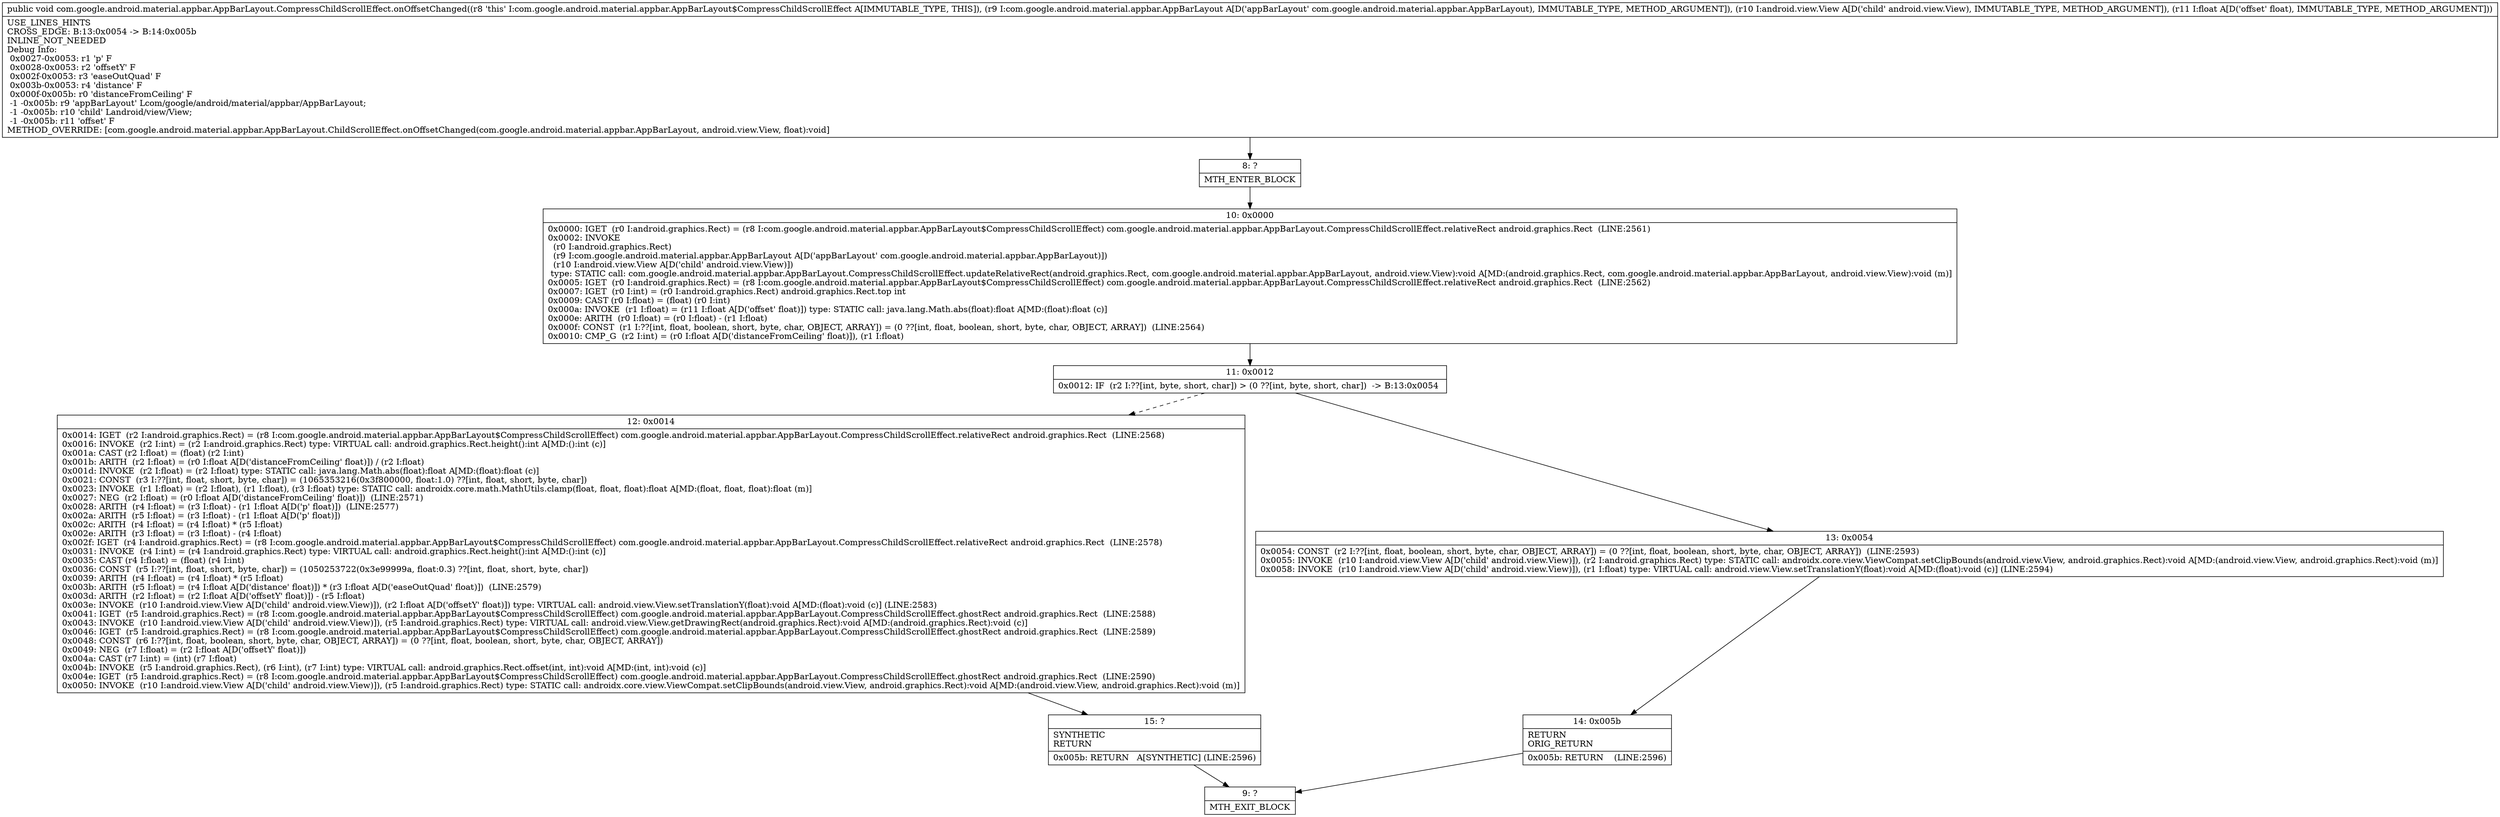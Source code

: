 digraph "CFG forcom.google.android.material.appbar.AppBarLayout.CompressChildScrollEffect.onOffsetChanged(Lcom\/google\/android\/material\/appbar\/AppBarLayout;Landroid\/view\/View;F)V" {
Node_8 [shape=record,label="{8\:\ ?|MTH_ENTER_BLOCK\l}"];
Node_10 [shape=record,label="{10\:\ 0x0000|0x0000: IGET  (r0 I:android.graphics.Rect) = (r8 I:com.google.android.material.appbar.AppBarLayout$CompressChildScrollEffect) com.google.android.material.appbar.AppBarLayout.CompressChildScrollEffect.relativeRect android.graphics.Rect  (LINE:2561)\l0x0002: INVOKE  \l  (r0 I:android.graphics.Rect)\l  (r9 I:com.google.android.material.appbar.AppBarLayout A[D('appBarLayout' com.google.android.material.appbar.AppBarLayout)])\l  (r10 I:android.view.View A[D('child' android.view.View)])\l type: STATIC call: com.google.android.material.appbar.AppBarLayout.CompressChildScrollEffect.updateRelativeRect(android.graphics.Rect, com.google.android.material.appbar.AppBarLayout, android.view.View):void A[MD:(android.graphics.Rect, com.google.android.material.appbar.AppBarLayout, android.view.View):void (m)]\l0x0005: IGET  (r0 I:android.graphics.Rect) = (r8 I:com.google.android.material.appbar.AppBarLayout$CompressChildScrollEffect) com.google.android.material.appbar.AppBarLayout.CompressChildScrollEffect.relativeRect android.graphics.Rect  (LINE:2562)\l0x0007: IGET  (r0 I:int) = (r0 I:android.graphics.Rect) android.graphics.Rect.top int \l0x0009: CAST (r0 I:float) = (float) (r0 I:int) \l0x000a: INVOKE  (r1 I:float) = (r11 I:float A[D('offset' float)]) type: STATIC call: java.lang.Math.abs(float):float A[MD:(float):float (c)]\l0x000e: ARITH  (r0 I:float) = (r0 I:float) \- (r1 I:float) \l0x000f: CONST  (r1 I:??[int, float, boolean, short, byte, char, OBJECT, ARRAY]) = (0 ??[int, float, boolean, short, byte, char, OBJECT, ARRAY])  (LINE:2564)\l0x0010: CMP_G  (r2 I:int) = (r0 I:float A[D('distanceFromCeiling' float)]), (r1 I:float) \l}"];
Node_11 [shape=record,label="{11\:\ 0x0012|0x0012: IF  (r2 I:??[int, byte, short, char]) \> (0 ??[int, byte, short, char])  \-\> B:13:0x0054 \l}"];
Node_12 [shape=record,label="{12\:\ 0x0014|0x0014: IGET  (r2 I:android.graphics.Rect) = (r8 I:com.google.android.material.appbar.AppBarLayout$CompressChildScrollEffect) com.google.android.material.appbar.AppBarLayout.CompressChildScrollEffect.relativeRect android.graphics.Rect  (LINE:2568)\l0x0016: INVOKE  (r2 I:int) = (r2 I:android.graphics.Rect) type: VIRTUAL call: android.graphics.Rect.height():int A[MD:():int (c)]\l0x001a: CAST (r2 I:float) = (float) (r2 I:int) \l0x001b: ARITH  (r2 I:float) = (r0 I:float A[D('distanceFromCeiling' float)]) \/ (r2 I:float) \l0x001d: INVOKE  (r2 I:float) = (r2 I:float) type: STATIC call: java.lang.Math.abs(float):float A[MD:(float):float (c)]\l0x0021: CONST  (r3 I:??[int, float, short, byte, char]) = (1065353216(0x3f800000, float:1.0) ??[int, float, short, byte, char]) \l0x0023: INVOKE  (r1 I:float) = (r2 I:float), (r1 I:float), (r3 I:float) type: STATIC call: androidx.core.math.MathUtils.clamp(float, float, float):float A[MD:(float, float, float):float (m)]\l0x0027: NEG  (r2 I:float) = (r0 I:float A[D('distanceFromCeiling' float)])  (LINE:2571)\l0x0028: ARITH  (r4 I:float) = (r3 I:float) \- (r1 I:float A[D('p' float)])  (LINE:2577)\l0x002a: ARITH  (r5 I:float) = (r3 I:float) \- (r1 I:float A[D('p' float)]) \l0x002c: ARITH  (r4 I:float) = (r4 I:float) * (r5 I:float) \l0x002e: ARITH  (r3 I:float) = (r3 I:float) \- (r4 I:float) \l0x002f: IGET  (r4 I:android.graphics.Rect) = (r8 I:com.google.android.material.appbar.AppBarLayout$CompressChildScrollEffect) com.google.android.material.appbar.AppBarLayout.CompressChildScrollEffect.relativeRect android.graphics.Rect  (LINE:2578)\l0x0031: INVOKE  (r4 I:int) = (r4 I:android.graphics.Rect) type: VIRTUAL call: android.graphics.Rect.height():int A[MD:():int (c)]\l0x0035: CAST (r4 I:float) = (float) (r4 I:int) \l0x0036: CONST  (r5 I:??[int, float, short, byte, char]) = (1050253722(0x3e99999a, float:0.3) ??[int, float, short, byte, char]) \l0x0039: ARITH  (r4 I:float) = (r4 I:float) * (r5 I:float) \l0x003b: ARITH  (r5 I:float) = (r4 I:float A[D('distance' float)]) * (r3 I:float A[D('easeOutQuad' float)])  (LINE:2579)\l0x003d: ARITH  (r2 I:float) = (r2 I:float A[D('offsetY' float)]) \- (r5 I:float) \l0x003e: INVOKE  (r10 I:android.view.View A[D('child' android.view.View)]), (r2 I:float A[D('offsetY' float)]) type: VIRTUAL call: android.view.View.setTranslationY(float):void A[MD:(float):void (c)] (LINE:2583)\l0x0041: IGET  (r5 I:android.graphics.Rect) = (r8 I:com.google.android.material.appbar.AppBarLayout$CompressChildScrollEffect) com.google.android.material.appbar.AppBarLayout.CompressChildScrollEffect.ghostRect android.graphics.Rect  (LINE:2588)\l0x0043: INVOKE  (r10 I:android.view.View A[D('child' android.view.View)]), (r5 I:android.graphics.Rect) type: VIRTUAL call: android.view.View.getDrawingRect(android.graphics.Rect):void A[MD:(android.graphics.Rect):void (c)]\l0x0046: IGET  (r5 I:android.graphics.Rect) = (r8 I:com.google.android.material.appbar.AppBarLayout$CompressChildScrollEffect) com.google.android.material.appbar.AppBarLayout.CompressChildScrollEffect.ghostRect android.graphics.Rect  (LINE:2589)\l0x0048: CONST  (r6 I:??[int, float, boolean, short, byte, char, OBJECT, ARRAY]) = (0 ??[int, float, boolean, short, byte, char, OBJECT, ARRAY]) \l0x0049: NEG  (r7 I:float) = (r2 I:float A[D('offsetY' float)]) \l0x004a: CAST (r7 I:int) = (int) (r7 I:float) \l0x004b: INVOKE  (r5 I:android.graphics.Rect), (r6 I:int), (r7 I:int) type: VIRTUAL call: android.graphics.Rect.offset(int, int):void A[MD:(int, int):void (c)]\l0x004e: IGET  (r5 I:android.graphics.Rect) = (r8 I:com.google.android.material.appbar.AppBarLayout$CompressChildScrollEffect) com.google.android.material.appbar.AppBarLayout.CompressChildScrollEffect.ghostRect android.graphics.Rect  (LINE:2590)\l0x0050: INVOKE  (r10 I:android.view.View A[D('child' android.view.View)]), (r5 I:android.graphics.Rect) type: STATIC call: androidx.core.view.ViewCompat.setClipBounds(android.view.View, android.graphics.Rect):void A[MD:(android.view.View, android.graphics.Rect):void (m)]\l}"];
Node_15 [shape=record,label="{15\:\ ?|SYNTHETIC\lRETURN\l|0x005b: RETURN   A[SYNTHETIC] (LINE:2596)\l}"];
Node_9 [shape=record,label="{9\:\ ?|MTH_EXIT_BLOCK\l}"];
Node_13 [shape=record,label="{13\:\ 0x0054|0x0054: CONST  (r2 I:??[int, float, boolean, short, byte, char, OBJECT, ARRAY]) = (0 ??[int, float, boolean, short, byte, char, OBJECT, ARRAY])  (LINE:2593)\l0x0055: INVOKE  (r10 I:android.view.View A[D('child' android.view.View)]), (r2 I:android.graphics.Rect) type: STATIC call: androidx.core.view.ViewCompat.setClipBounds(android.view.View, android.graphics.Rect):void A[MD:(android.view.View, android.graphics.Rect):void (m)]\l0x0058: INVOKE  (r10 I:android.view.View A[D('child' android.view.View)]), (r1 I:float) type: VIRTUAL call: android.view.View.setTranslationY(float):void A[MD:(float):void (c)] (LINE:2594)\l}"];
Node_14 [shape=record,label="{14\:\ 0x005b|RETURN\lORIG_RETURN\l|0x005b: RETURN    (LINE:2596)\l}"];
MethodNode[shape=record,label="{public void com.google.android.material.appbar.AppBarLayout.CompressChildScrollEffect.onOffsetChanged((r8 'this' I:com.google.android.material.appbar.AppBarLayout$CompressChildScrollEffect A[IMMUTABLE_TYPE, THIS]), (r9 I:com.google.android.material.appbar.AppBarLayout A[D('appBarLayout' com.google.android.material.appbar.AppBarLayout), IMMUTABLE_TYPE, METHOD_ARGUMENT]), (r10 I:android.view.View A[D('child' android.view.View), IMMUTABLE_TYPE, METHOD_ARGUMENT]), (r11 I:float A[D('offset' float), IMMUTABLE_TYPE, METHOD_ARGUMENT]))  | USE_LINES_HINTS\lCROSS_EDGE: B:13:0x0054 \-\> B:14:0x005b\lINLINE_NOT_NEEDED\lDebug Info:\l  0x0027\-0x0053: r1 'p' F\l  0x0028\-0x0053: r2 'offsetY' F\l  0x002f\-0x0053: r3 'easeOutQuad' F\l  0x003b\-0x0053: r4 'distance' F\l  0x000f\-0x005b: r0 'distanceFromCeiling' F\l  \-1 \-0x005b: r9 'appBarLayout' Lcom\/google\/android\/material\/appbar\/AppBarLayout;\l  \-1 \-0x005b: r10 'child' Landroid\/view\/View;\l  \-1 \-0x005b: r11 'offset' F\lMETHOD_OVERRIDE: [com.google.android.material.appbar.AppBarLayout.ChildScrollEffect.onOffsetChanged(com.google.android.material.appbar.AppBarLayout, android.view.View, float):void]\l}"];
MethodNode -> Node_8;Node_8 -> Node_10;
Node_10 -> Node_11;
Node_11 -> Node_12[style=dashed];
Node_11 -> Node_13;
Node_12 -> Node_15;
Node_15 -> Node_9;
Node_13 -> Node_14;
Node_14 -> Node_9;
}

